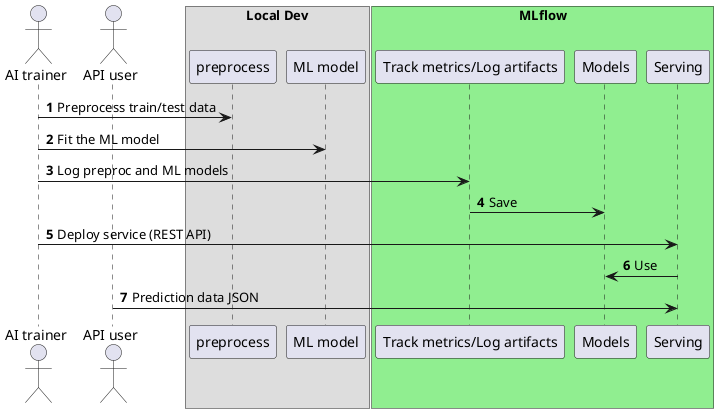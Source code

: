 @startuml
autonumber
skinparam defaultFontName Osaka
' scale 2
' left to right direction
' title mlflowを使った学習・予測
actor "AI trainer" as trainer
actor "API user" as user
box "Local Dev"
participant preprocess
participant "ML model" as model
end box
box "MLflow" #LightGreen
participant "Track metrics/Log artifacts" as mlflow
participant "Models" as builder
participant "Serving" as serving
end box
' trainer -> mlflow: Start experiment
trainer -> preprocess: Preprocess train/test data
trainer -> model: Fit the ML model
trainer -> mlflow: Log preproc and ML models
mlflow -> builder: Save
trainer -> serving: Deploy service (REST API)
serving -> builder: Use
user -> serving: Prediction data JSON
' serving -> preprocess: Preprocess prediction data
' serving -> model: Predict
' serving -> user: Prediction result JSON
@enduml
